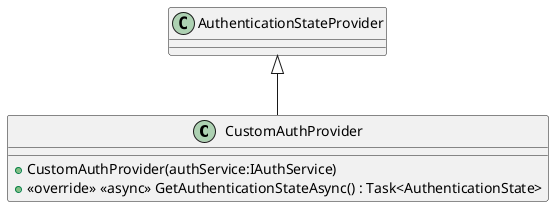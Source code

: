 @startuml
class CustomAuthProvider {
    + CustomAuthProvider(authService:IAuthService)
    + <<override>> <<async>> GetAuthenticationStateAsync() : Task<AuthenticationState>
}
AuthenticationStateProvider <|-- CustomAuthProvider
@enduml
